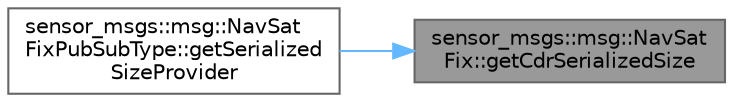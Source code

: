 digraph "sensor_msgs::msg::NavSatFix::getCdrSerializedSize"
{
 // INTERACTIVE_SVG=YES
 // LATEX_PDF_SIZE
  bgcolor="transparent";
  edge [fontname=Helvetica,fontsize=10,labelfontname=Helvetica,labelfontsize=10];
  node [fontname=Helvetica,fontsize=10,shape=box,height=0.2,width=0.4];
  rankdir="RL";
  Node1 [id="Node000001",label="sensor_msgs::msg::NavSat\lFix::getCdrSerializedSize",height=0.2,width=0.4,color="gray40", fillcolor="grey60", style="filled", fontcolor="black",tooltip="This function returns the serialized size of a data depending on the buffer alignment."];
  Node1 -> Node2 [id="edge1_Node000001_Node000002",dir="back",color="steelblue1",style="solid",tooltip=" "];
  Node2 [id="Node000002",label="sensor_msgs::msg::NavSat\lFixPubSubType::getSerialized\lSizeProvider",height=0.2,width=0.4,color="grey40", fillcolor="white", style="filled",URL="$d9/dc9/classsensor__msgs_1_1msg_1_1NavSatFixPubSubType.html#af361c0a5bdb20213f5470d5aa9f2846e",tooltip=" "];
}
